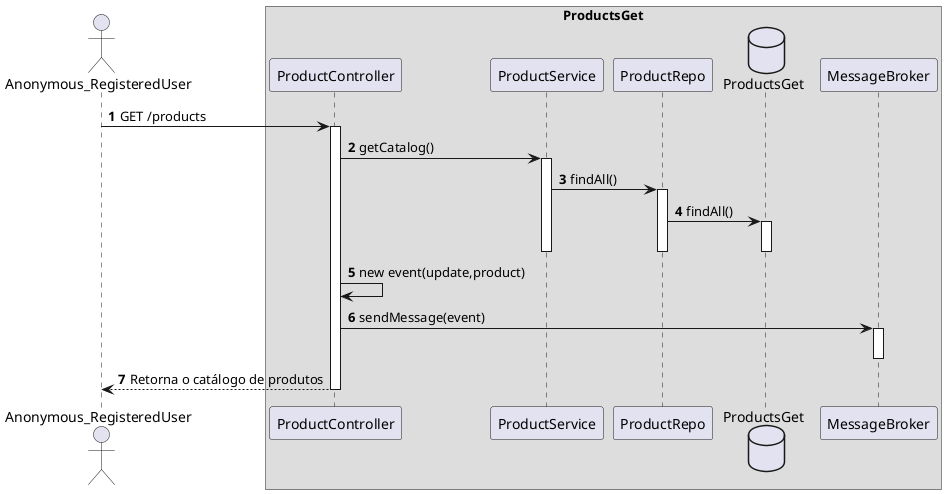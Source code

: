 @startuml
'https://plantuml.com/sequence-diagram

autonumber
actor Anonymous_RegisteredUser as USER
box ProductsGet
participant "ProductController" as CTRL
participant "ProductService" as SERV
participant "ProductRepo" as REPO
database "ProductsGet" as DB
participant "MessageBroker" as MSG

USER -> CTRL : GET /products
activate CTRL
    CTRL-> SERV : getCatalog()
    activate SERV
        SERV -> REPO: findAll()
        activate REPO
            REPO -> DB : findAll()
            activate DB
            deactivate DB
        deactivate REPO

    deactivate SERV
                CTRL -> CTRL : new event(update,product)
                CTRL -> MSG : sendMessage(event)
                    activate MSG
                    deactivate MSG
CTRL --> USER : Retorna o catálogo de produtos
deactivate CTRL
@enduml